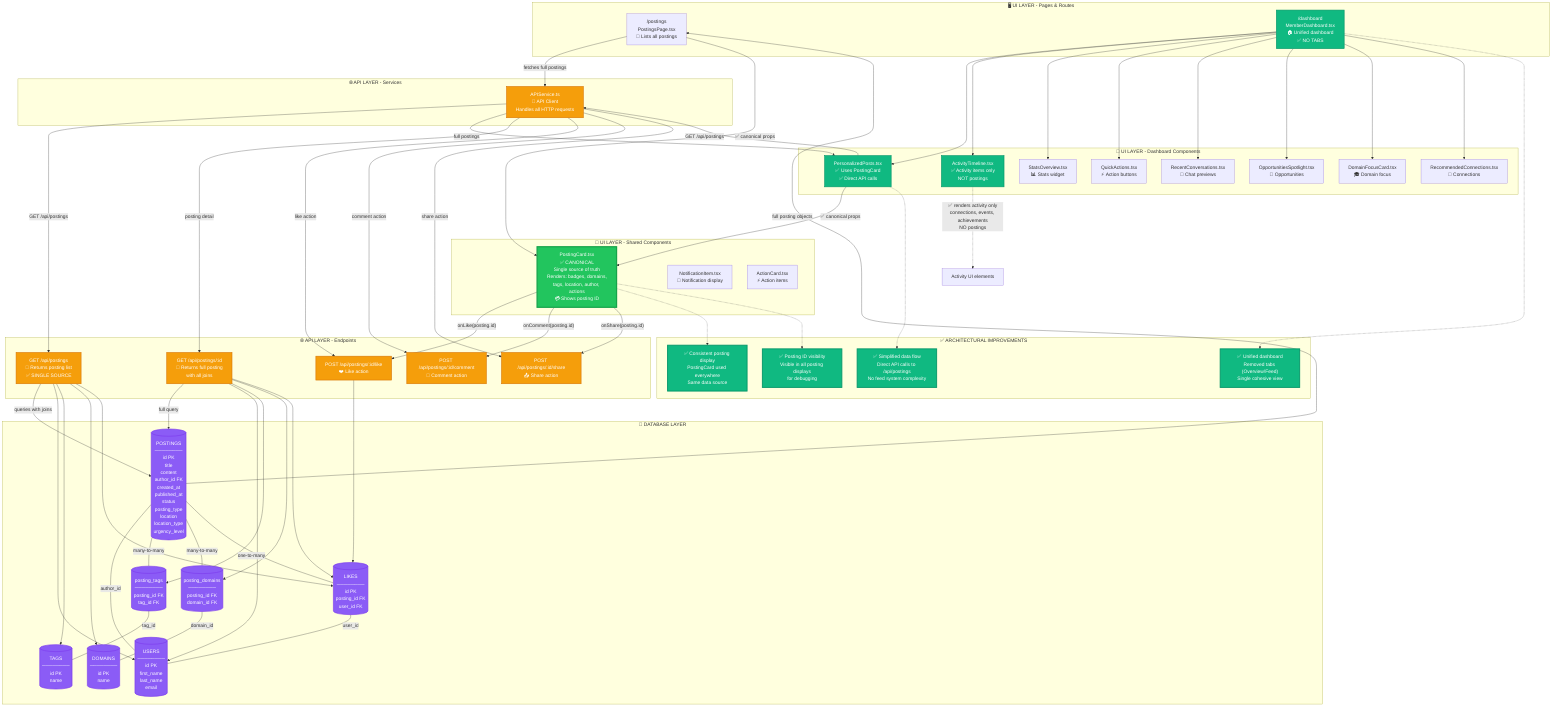 graph TB
    subgraph "🖥️ UI LAYER - Pages & Routes"
        PostingsPage["/postings<br/>PostingsPage.tsx<br/>📄 Lists all postings"]
        MemberDashboard["/dashboard<br/>MemberDashboard.tsx<br/>🏠 Unified dashboard<br/>✅ NO TABS"]
    end

    subgraph "🎨 UI LAYER - Dashboard Components"
        MemberDashboard --> PersonalizedPosts["PersonalizedPosts.tsx<br/>✅ Uses PostingCard<br/>✅ Direct API calls"]
        MemberDashboard --> ActivityTimeline["ActivityTimeline.tsx<br/>✅ Activity items only<br/>NOT postings"]
        MemberDashboard --> StatsOverview["StatsOverview.tsx<br/>📊 Stats widget"]
        MemberDashboard --> QuickActions["QuickActions.tsx<br/>⚡ Action buttons"]
        MemberDashboard --> RecentConversations["RecentConversations.tsx<br/>💬 Chat previews"]
        MemberDashboard --> OpportunitiesSpotlight["OpportunitiesSpotlight.tsx<br/>🎯 Opportunities"]
        MemberDashboard --> DomainFocusCard["DomainFocusCard.tsx<br/>🎓 Domain focus"]
        MemberDashboard --> RecommendedConnections["RecommendedConnections.tsx<br/>👥 Connections"]
    end

    subgraph "🧩 UI LAYER - Shared Components"
        PostingCard["PostingCard.tsx<br/>✅ CANONICAL<br/>Single source of truth<br/>Renders: badges, domains,<br/>tags, location, author, actions<br/>💳 Shows posting ID"]
        NotificationItem["NotificationItem.tsx<br/>🔔 Notification display"]
        ActionCard["ActionCard.tsx<br/>⚡ Action items"]
    end

    subgraph "🌐 API LAYER - Services"
        APIService["APIService.ts<br/>🔌 API Client<br/>Handles all HTTP requests"]
    end

    subgraph "🌐 API LAYER - Endpoints"
        PostingsEndpoint["GET /api/postings/:id<br/>📡 Returns full posting<br/>with all joins"]
        PostingsListEndpoint["GET /api/postings<br/>📡 Returns posting list<br/>✅ SINGLE SOURCE"]
        LikeEndpoint["POST /api/postings/:id/like<br/>❤️ Like action"]
        CommentEndpoint["POST /api/postings/:id/comment<br/>💬 Comment action"]
        ShareEndpoint["POST /api/postings/:id/share<br/>📤 Share action"]
    end

    subgraph "💾 DATABASE LAYER"
        PostingsTable[("POSTINGS<br/>────────<br/>id PK<br/>title<br/>content<br/>author_id FK<br/>created_at<br/>published_at<br/>status<br/>posting_type<br/>location<br/>location_type<br/>urgency_level")]
        
        UsersTable[("USERS<br/>────────<br/>id PK<br/>first_name<br/>last_name<br/>email")]
        
        TagsTable[("TAGS<br/>────────<br/>id PK<br/>name")]
        
        DomainsTable[("DOMAINS<br/>────────<br/>id PK<br/>name")]
        
        LikesTable[("LIKES<br/>────────<br/>id PK<br/>posting_id FK<br/>user_id FK")]
        
        PostingTagsJoin[("posting_tags<br/>────────<br/>posting_id FK<br/>tag_id FK")]
        
        PostingDomainsJoin[("posting_domains<br/>────────<br/>posting_id FK<br/>domain_id FK")]
    end

    subgraph "✅ ARCHITECTURAL IMPROVEMENTS"
        Resolved1["✅ Simplified data flow<br/>Direct API calls to /api/postings<br/>No feed system complexity"]
        Resolved2["✅ Unified dashboard<br/>Removed tabs (Overview/Feed)<br/>Single cohesive view"]
        Resolved3["✅ Consistent posting display<br/>PostingCard used everywhere<br/>Same data source"]
        Resolved4["✅ Posting ID visibility<br/>Visible in all posting displays<br/>for debugging"]
    end

    %% PostingsPage flow (CANONICAL PATH)
    PostingsPage -->|"fetches full postings"| APIService
    APIService -->|"GET /api/postings"| PostingsListEndpoint
    PostingsListEndpoint -->|"queries with joins"| PostingsTable
    PostingsListEndpoint --> UsersTable
    PostingsListEndpoint --> TagsTable
    PostingsListEndpoint --> DomainsTable
    PostingsListEndpoint --> LikesTable
    PostingsTable -->|"full posting objects"| PostingsPage
    PostingsPage -->|"✅ canonical props"| PostingCard

    %% Dashboard PersonalizedPosts flow (SAME AS POSTINGS PAGE)
    PersonalizedPosts -->|"GET /api/postings"| APIService
    APIService -->|"full postings"| PersonalizedPosts
    PersonalizedPosts -->|"✅ canonical props"| PostingCard

    %% ActivityTimeline (ACTIVITY ONLY - NO POSTINGS)
    ActivityTimeline -.->|"✅ renders activity only<br/>connections, events, achievements<br/>NO postings"| ActivityTimelineUI[Activity UI elements]

    %% API Service to endpoints
    APIService -->|"posting detail"| PostingsEndpoint
    APIService -->|"like action"| LikeEndpoint
    APIService -->|"comment action"| CommentEndpoint
    APIService -->|"share action"| ShareEndpoint

    %% Posting endpoint to DB (full joins)
    PostingsEndpoint -->|"full query"| PostingsTable
    PostingsEndpoint --> UsersTable
    PostingsEndpoint --> PostingTagsJoin
    PostingsEndpoint --> PostingDomainsJoin
    PostingsEndpoint --> LikesTable

    %% DB relationships
    PostingsTable ---|"author_id"| UsersTable
    PostingsTable ---|"many-to-many"| PostingTagsJoin
    PostingTagsJoin ---|"tag_id"| TagsTable
    PostingsTable ---|"many-to-many"| PostingDomainsJoin
    PostingDomainsJoin ---|"domain_id"| DomainsTable
    PostingsTable ---|"one-to-many"| LikesTable
    LikesTable ---|"user_id"| UsersTable

    %% Action handlers
    PostingCard -->|"onLike(posting.id)"| LikeEndpoint
    PostingCard -->|"onComment(posting.id)"| CommentEndpoint
    PostingCard -->|"onShare(posting.id)"| ShareEndpoint
    LikeEndpoint --> LikesTable

    %% Simplified architecture highlights
    PersonalizedPosts -.-> Resolved1
    MemberDashboard -.-> Resolved2
    PostingCard -.-> Resolved3
    PostingCard -.-> Resolved4

    %% Styling
    classDef canonical fill:#22c55e,stroke:#16a34a,stroke-width:4px,color:#fff
    classDef resolved fill:#10b981,stroke:#059669,stroke-width:3px,color:#fff
    classDef database fill:#8b5cf6,stroke:#7c3aed,stroke-width:2px,color:#fff
    classDef api fill:#f59e0b,stroke:#d97706,stroke-width:2px,color:#fff
    classDef correct fill:#10b981,stroke:#059669,stroke-width:2px,color:#fff

    class PostingCard canonical
    class Resolved1,Resolved2,Resolved3,Resolved4 resolved
    class PostingsTable,UsersTable,TagsTable,DomainsTable,LikesTable,PostingTagsJoin,PostingDomainsJoin database
    class PostingsEndpoint,PostingsListEndpoint,LikeEndpoint,CommentEndpoint,ShareEndpoint,APIService api
    class PersonalizedPosts,ActivityTimeline,MemberDashboard correct